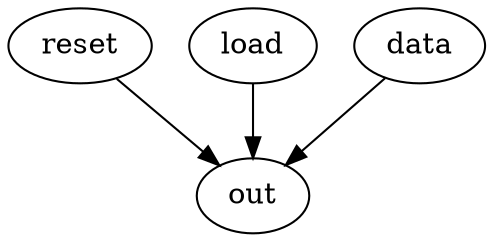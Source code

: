 strict digraph "" {
	reset -> out	[weight=4.0];
	load -> out	[weight=3.0];
	data -> out	[weight=4.0];
}

